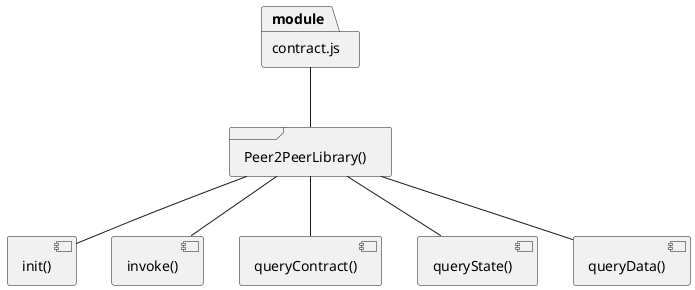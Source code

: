 @startuml
package module as "contract.js"
frame contract as "Peer2PeerLibrary()"
component init as "init()"
component invoke as "invoke()"
component queryContract as "queryContract()"
component queryState as "queryState()"
component queryData as "queryData()"

module -- contract
contract -- init
contract -- invoke
contract -- queryContract
contract -- queryState
contract -- queryData
@enduml